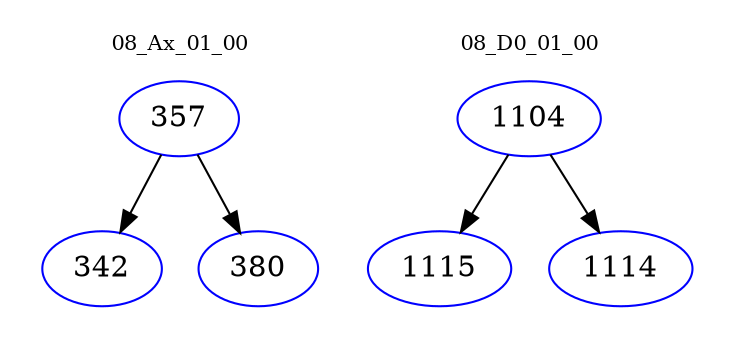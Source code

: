 digraph{
subgraph cluster_0 {
color = white
label = "08_Ax_01_00";
fontsize=10;
T0_357 [label="357", color="blue"]
T0_357 -> T0_342 [color="black"]
T0_342 [label="342", color="blue"]
T0_357 -> T0_380 [color="black"]
T0_380 [label="380", color="blue"]
}
subgraph cluster_1 {
color = white
label = "08_D0_01_00";
fontsize=10;
T1_1104 [label="1104", color="blue"]
T1_1104 -> T1_1115 [color="black"]
T1_1115 [label="1115", color="blue"]
T1_1104 -> T1_1114 [color="black"]
T1_1114 [label="1114", color="blue"]
}
}
